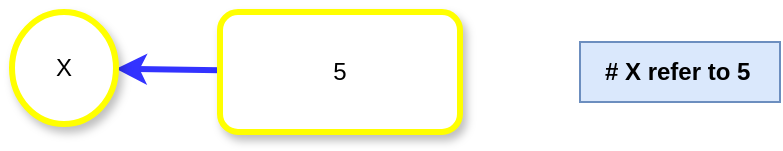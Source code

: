 <mxfile>
    <diagram id="C0xdthZoZyX7B5z8RucZ" name="Page-1">
        <mxGraphModel dx="456" dy="552" grid="0" gridSize="10" guides="1" tooltips="1" connect="1" arrows="1" fold="1" page="1" pageScale="1" pageWidth="850" pageHeight="1100" math="0" shadow="0">
            <root>
                <mxCell id="0"/>
                <mxCell id="1" parent="0"/>
                <mxCell id="7" value="" style="edgeStyle=none;html=1;strokeColor=#3333FF;strokeWidth=3;" edge="1" parent="1" source="2" target="6">
                    <mxGeometry relative="1" as="geometry"/>
                </mxCell>
                <mxCell id="2" value="5" style="rounded=1;whiteSpace=wrap;html=1;gradientColor=none;strokeColor=#FFFF00;strokeWidth=3;shadow=1;" parent="1" vertex="1">
                    <mxGeometry x="140" y="73" width="120" height="60" as="geometry"/>
                </mxCell>
                <mxCell id="5" value="&lt;b&gt;# X refer to 5&amp;nbsp;&lt;/b&gt;" style="text;html=1;align=center;verticalAlign=middle;resizable=0;points=[];autosize=1;strokeColor=#6c8ebf;fillColor=#dae8fc;" parent="1" vertex="1">
                    <mxGeometry x="320" y="88" width="100" height="30" as="geometry"/>
                </mxCell>
                <mxCell id="6" value="X" style="ellipse;whiteSpace=wrap;html=1;strokeColor=#FFFF00;rounded=1;gradientColor=none;strokeWidth=3;shadow=1;" vertex="1" parent="1">
                    <mxGeometry x="36" y="73" width="52" height="56" as="geometry"/>
                </mxCell>
            </root>
        </mxGraphModel>
    </diagram>
</mxfile>